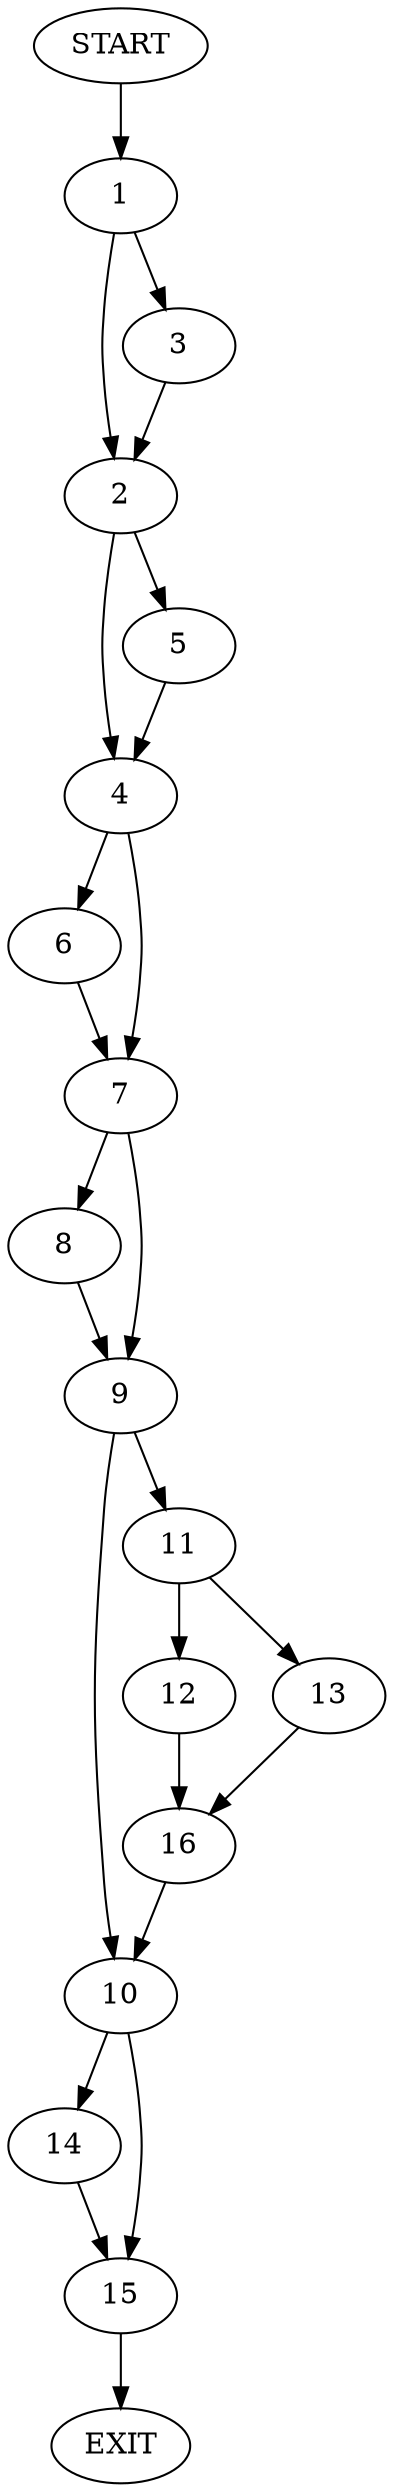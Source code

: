 digraph {
0 [label="START"]
17 [label="EXIT"]
0 -> 1
1 -> 2
1 -> 3
3 -> 2
2 -> 4
2 -> 5
4 -> 6
4 -> 7
5 -> 4
6 -> 7
7 -> 8
7 -> 9
8 -> 9
9 -> 10
9 -> 11
11 -> 12
11 -> 13
10 -> 14
10 -> 15
13 -> 16
12 -> 16
16 -> 10
14 -> 15
15 -> 17
}
